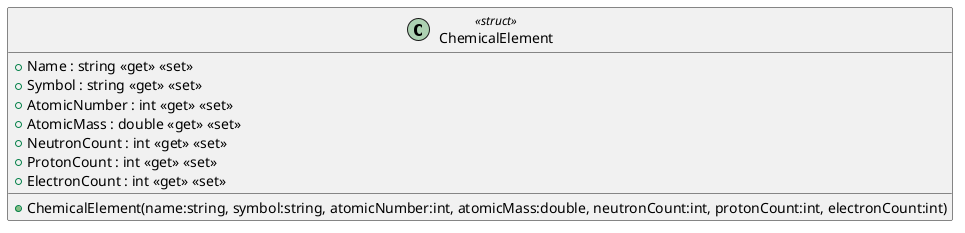 @startuml
class ChemicalElement <<struct>> {
    + ChemicalElement(name:string, symbol:string, atomicNumber:int, atomicMass:double, neutronCount:int, protonCount:int, electronCount:int)
    + Name : string <<get>> <<set>>
    + Symbol : string <<get>> <<set>>
    + AtomicNumber : int <<get>> <<set>>
    + AtomicMass : double <<get>> <<set>>
    + NeutronCount : int <<get>> <<set>>
    + ProtonCount : int <<get>> <<set>>
    + ElectronCount : int <<get>> <<set>>
}
@enduml
